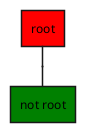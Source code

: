 {
  "sha1": "ozarfnn8it0i00rgchxctn4phg1lm56",
  "insertion": {
    "when": "2024-06-04T17:28:40.468Z",
    "url": "https://forum.plantuml.net/10143/style-beta-user-defined-style-not-working-for-mindmaps",
    "user": "plantuml@gmail.com"
  }
}
@startwbs
<style>
wbsDiagram {
    node {
        BackgroundColor Red
    }

    .lol {
        BackgroundColor Green
    }
}
</style>

* root
** not root <<lol>>

@endwbs
